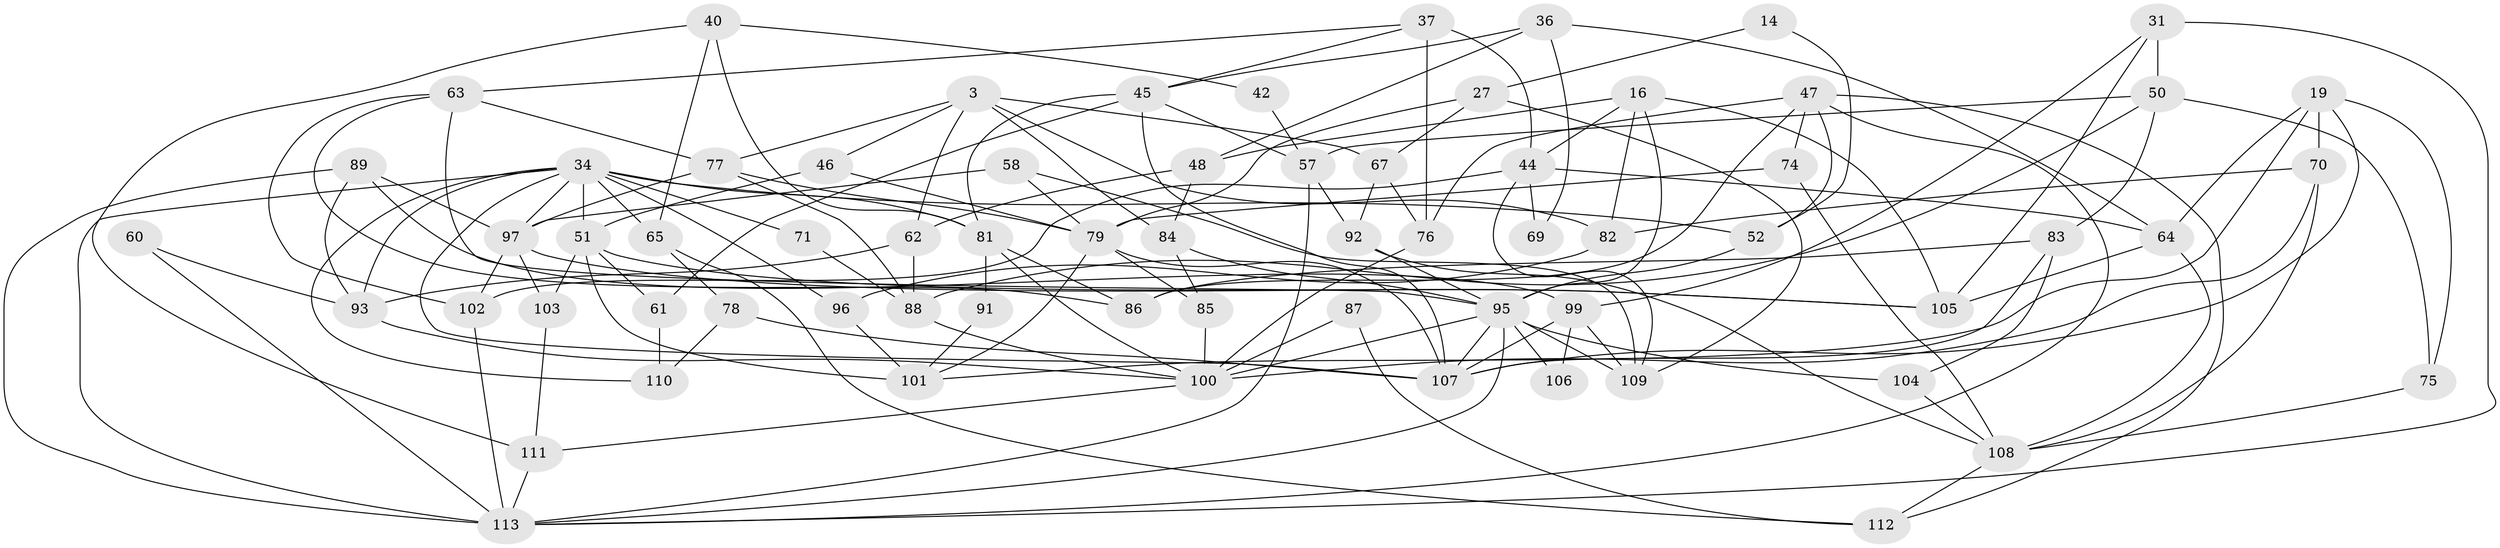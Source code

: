 // original degree distribution, {4: 0.3274336283185841, 3: 0.2743362831858407, 8: 0.017699115044247787, 7: 0.05309734513274336, 2: 0.12389380530973451, 5: 0.1415929203539823, 6: 0.05309734513274336, 9: 0.008849557522123894}
// Generated by graph-tools (version 1.1) at 2025/52/03/04/25 21:52:05]
// undirected, 67 vertices, 152 edges
graph export_dot {
graph [start="1"]
  node [color=gray90,style=filled];
  3;
  14;
  16 [super="+6"];
  19;
  27;
  31;
  34 [super="+12+33"];
  36;
  37 [super="+28"];
  40;
  42;
  44 [super="+29"];
  45;
  46;
  47 [super="+10"];
  48;
  50 [super="+25"];
  51;
  52;
  57 [super="+2"];
  58 [super="+38"];
  60;
  61;
  62;
  63 [super="+53"];
  64 [super="+13"];
  65;
  67;
  69;
  70 [super="+39"];
  71;
  74;
  75;
  76;
  77 [super="+9"];
  78;
  79 [super="+20+41+54"];
  81 [super="+80"];
  82 [super="+72"];
  83;
  84 [super="+15"];
  85;
  86 [super="+7"];
  87;
  88 [super="+32"];
  89;
  91;
  92;
  93 [super="+23"];
  95 [super="+94"];
  96 [super="+90"];
  97 [super="+18+35+73"];
  99 [super="+30"];
  100 [super="+26+98"];
  101 [super="+68"];
  102;
  103;
  104;
  105;
  106;
  107 [super="+66+11"];
  108 [super="+17"];
  109;
  110;
  111;
  112;
  113 [super="+21+56"];
  3 -- 82 [weight=2];
  3 -- 77 [weight=2];
  3 -- 46;
  3 -- 62;
  3 -- 67;
  3 -- 84;
  14 -- 27;
  14 -- 52;
  16 -- 82;
  16 -- 105;
  16 -- 48;
  16 -- 95;
  16 -- 44;
  19 -- 75;
  19 -- 64;
  19 -- 101;
  19 -- 107;
  19 -- 70;
  27 -- 67;
  27 -- 109;
  27 -- 79;
  31 -- 50;
  31 -- 99;
  31 -- 105;
  31 -- 113 [weight=2];
  34 -- 51;
  34 -- 65 [weight=2];
  34 -- 96 [weight=3];
  34 -- 71;
  34 -- 107 [weight=4];
  34 -- 110;
  34 -- 113;
  34 -- 81 [weight=2];
  34 -- 52;
  34 -- 93;
  34 -- 97 [weight=2];
  36 -- 64;
  36 -- 45;
  36 -- 48;
  36 -- 69;
  37 -- 45;
  37 -- 44 [weight=2];
  37 -- 76;
  37 -- 63;
  40 -- 65;
  40 -- 42;
  40 -- 111;
  40 -- 81;
  42 -- 57;
  44 -- 109;
  44 -- 69;
  44 -- 102;
  44 -- 64;
  45 -- 107;
  45 -- 57;
  45 -- 61;
  45 -- 81 [weight=2];
  46 -- 79;
  46 -- 51;
  47 -- 86;
  47 -- 113;
  47 -- 52;
  47 -- 74;
  47 -- 112;
  47 -- 76;
  48 -- 62;
  48 -- 84;
  50 -- 83;
  50 -- 57;
  50 -- 88;
  50 -- 75;
  51 -- 105;
  51 -- 61;
  51 -- 101 [weight=2];
  51 -- 103;
  52 -- 95;
  57 -- 92;
  57 -- 113;
  58 -- 109;
  58 -- 97;
  58 -- 79;
  60 -- 113;
  60 -- 93;
  61 -- 110;
  62 -- 88;
  62 -- 93;
  63 -- 102;
  63 -- 95;
  63 -- 77;
  63 -- 86;
  64 -- 105;
  64 -- 108;
  65 -- 78;
  65 -- 112;
  67 -- 92;
  67 -- 76;
  70 -- 82;
  70 -- 100;
  70 -- 108;
  71 -- 88;
  74 -- 108;
  74 -- 79;
  75 -- 108 [weight=2];
  76 -- 100;
  77 -- 97;
  77 -- 79;
  77 -- 88;
  78 -- 110;
  78 -- 107;
  79 -- 85;
  79 -- 107 [weight=3];
  79 -- 101;
  81 -- 86;
  81 -- 91;
  81 -- 100;
  82 -- 96 [weight=2];
  83 -- 104;
  83 -- 107;
  83 -- 86 [weight=2];
  84 -- 85;
  84 -- 95;
  85 -- 100;
  87 -- 112;
  87 -- 100;
  88 -- 100 [weight=2];
  89 -- 93;
  89 -- 97;
  89 -- 113 [weight=3];
  89 -- 99;
  91 -- 101;
  92 -- 108;
  92 -- 95;
  93 -- 100;
  95 -- 107 [weight=3];
  95 -- 100 [weight=3];
  95 -- 104;
  95 -- 106;
  95 -- 109;
  95 -- 113;
  96 -- 101;
  97 -- 105;
  97 -- 103;
  97 -- 102;
  99 -- 106;
  99 -- 107;
  99 -- 109;
  100 -- 111;
  102 -- 113;
  103 -- 111;
  104 -- 108 [weight=2];
  108 -- 112;
  111 -- 113;
}
